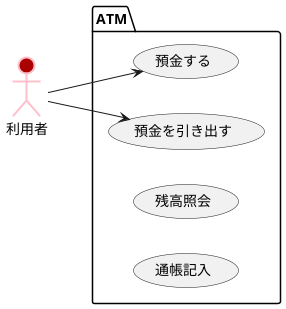 @startuml 例題1
left to right direction
actor 利用者 #AA0000;line:Pink;line.bold;
package ATM {
usecase 預金する
usecase 預金を引き出す
usecase 残高照会
usecase 通帳記入
}
利用者 --> 預金する
利用者 --> 預金を引き出す
@enduml